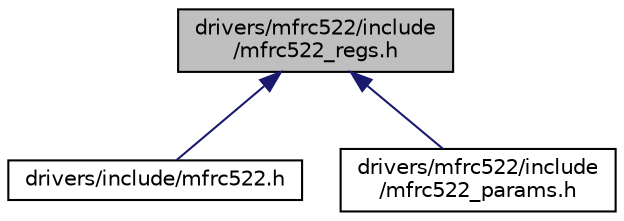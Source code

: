 digraph "drivers/mfrc522/include/mfrc522_regs.h"
{
 // LATEX_PDF_SIZE
  edge [fontname="Helvetica",fontsize="10",labelfontname="Helvetica",labelfontsize="10"];
  node [fontname="Helvetica",fontsize="10",shape=record];
  Node1 [label="drivers/mfrc522/include\l/mfrc522_regs.h",height=0.2,width=0.4,color="black", fillcolor="grey75", style="filled", fontcolor="black",tooltip="Register definitions for the MFRC522 controller."];
  Node1 -> Node2 [dir="back",color="midnightblue",fontsize="10",style="solid",fontname="Helvetica"];
  Node2 [label="drivers/include/mfrc522.h",height=0.2,width=0.4,color="black", fillcolor="white", style="filled",URL="$mfrc522_8h.html",tooltip=" "];
  Node1 -> Node3 [dir="back",color="midnightblue",fontsize="10",style="solid",fontname="Helvetica"];
  Node3 [label="drivers/mfrc522/include\l/mfrc522_params.h",height=0.2,width=0.4,color="black", fillcolor="white", style="filled",URL="$mfrc522__params_8h.html",tooltip="Default configuration for the MFRC522 controller."];
}
